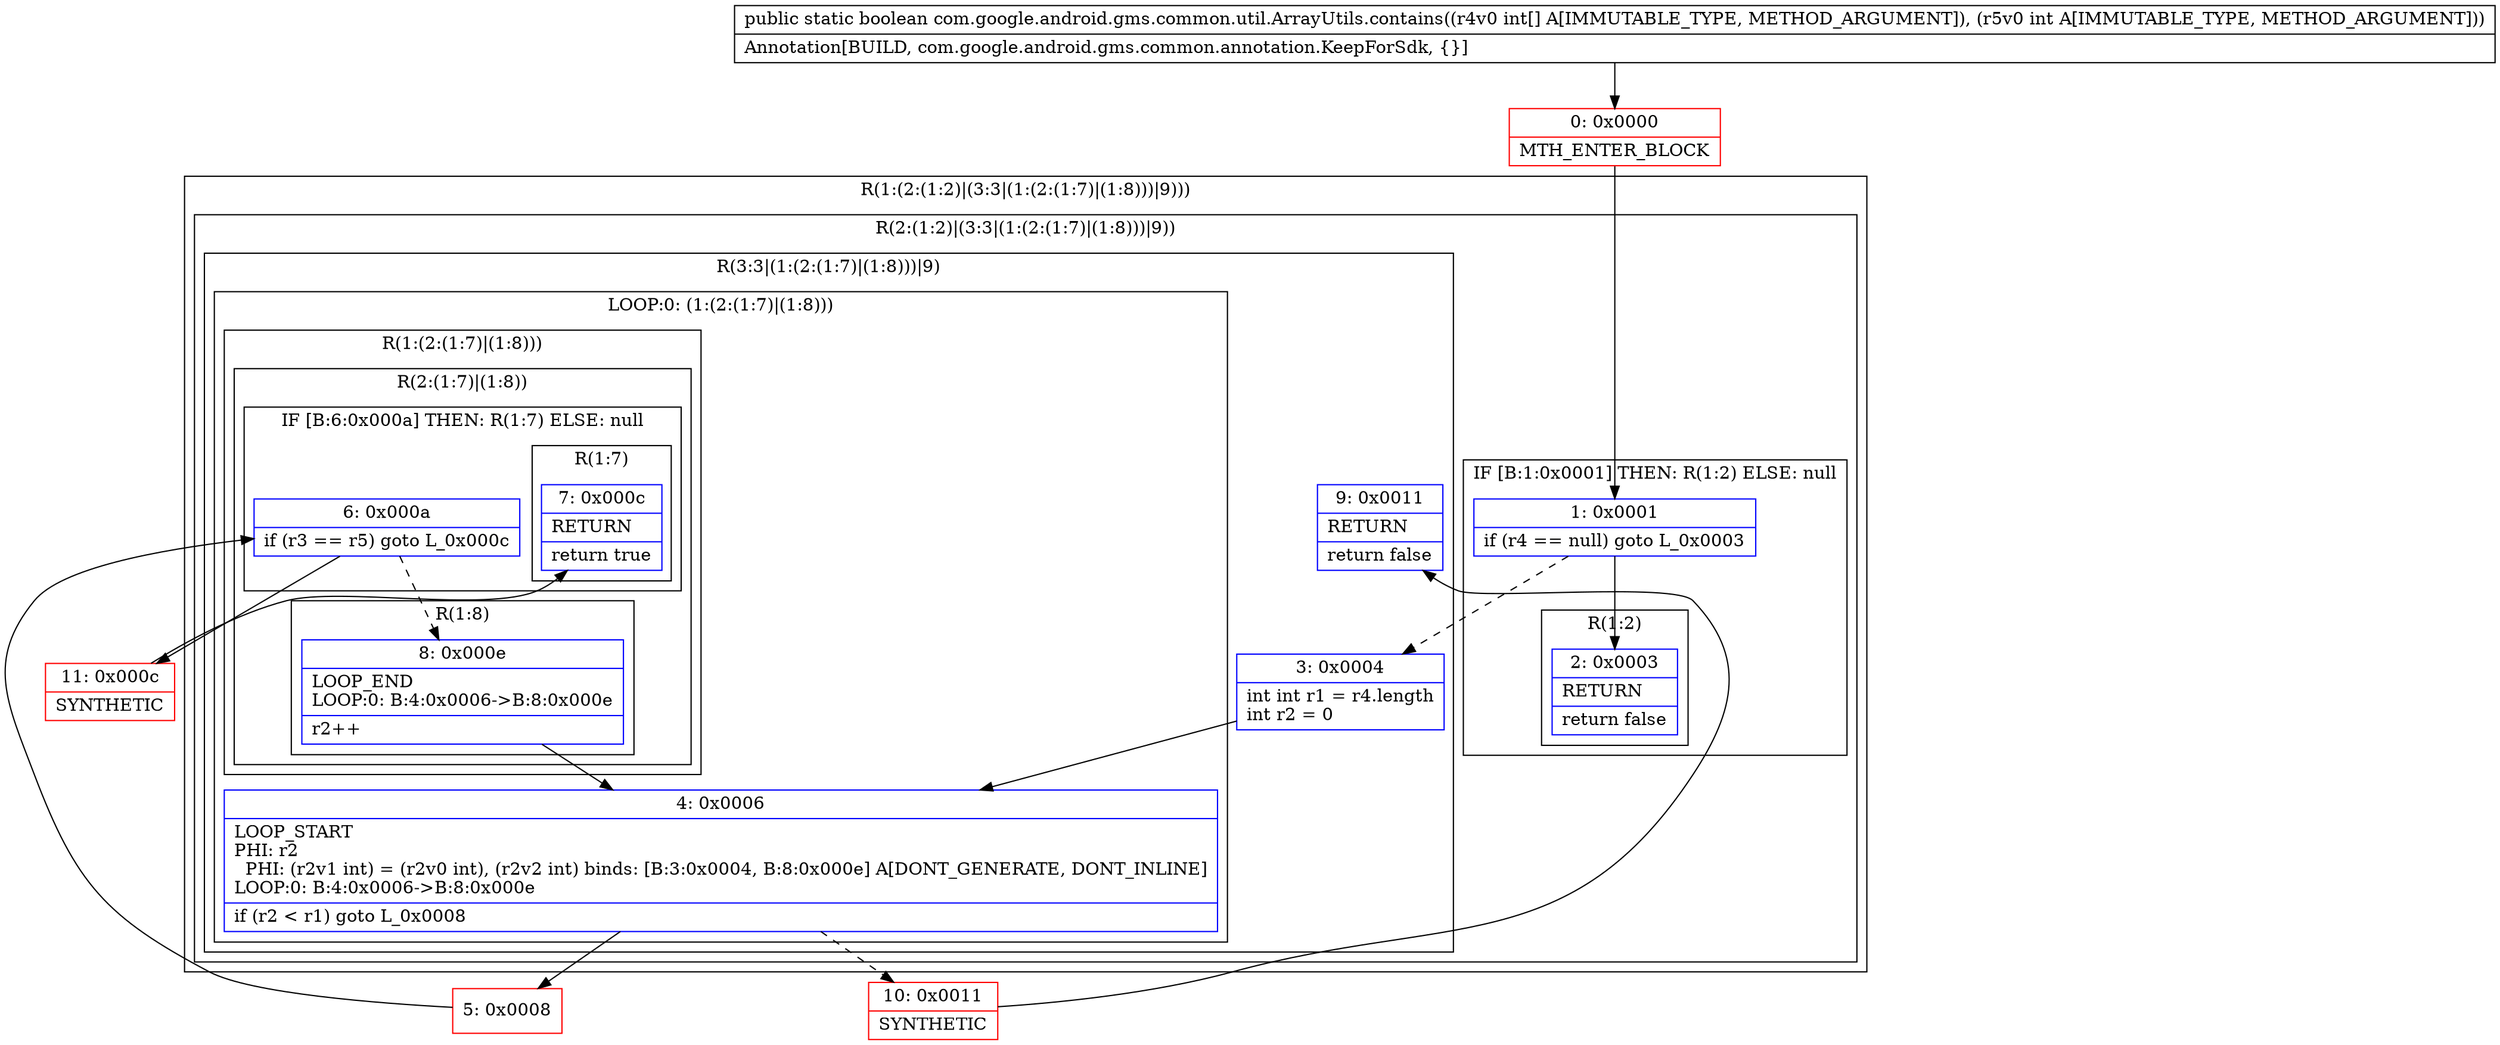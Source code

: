 digraph "CFG forcom.google.android.gms.common.util.ArrayUtils.contains([II)Z" {
subgraph cluster_Region_43773325 {
label = "R(1:(2:(1:2)|(3:3|(1:(2:(1:7)|(1:8)))|9)))";
node [shape=record,color=blue];
subgraph cluster_Region_1242340360 {
label = "R(2:(1:2)|(3:3|(1:(2:(1:7)|(1:8)))|9))";
node [shape=record,color=blue];
subgraph cluster_IfRegion_278582832 {
label = "IF [B:1:0x0001] THEN: R(1:2) ELSE: null";
node [shape=record,color=blue];
Node_1 [shape=record,label="{1\:\ 0x0001|if (r4 == null) goto L_0x0003\l}"];
subgraph cluster_Region_862821671 {
label = "R(1:2)";
node [shape=record,color=blue];
Node_2 [shape=record,label="{2\:\ 0x0003|RETURN\l|return false\l}"];
}
}
subgraph cluster_Region_1420094706 {
label = "R(3:3|(1:(2:(1:7)|(1:8)))|9)";
node [shape=record,color=blue];
Node_3 [shape=record,label="{3\:\ 0x0004|int int r1 = r4.length\lint r2 = 0\l}"];
subgraph cluster_LoopRegion_1858599234 {
label = "LOOP:0: (1:(2:(1:7)|(1:8)))";
node [shape=record,color=blue];
Node_4 [shape=record,label="{4\:\ 0x0006|LOOP_START\lPHI: r2 \l  PHI: (r2v1 int) = (r2v0 int), (r2v2 int) binds: [B:3:0x0004, B:8:0x000e] A[DONT_GENERATE, DONT_INLINE]\lLOOP:0: B:4:0x0006\-\>B:8:0x000e\l|if (r2 \< r1) goto L_0x0008\l}"];
subgraph cluster_Region_1074123854 {
label = "R(1:(2:(1:7)|(1:8)))";
node [shape=record,color=blue];
subgraph cluster_Region_107524392 {
label = "R(2:(1:7)|(1:8))";
node [shape=record,color=blue];
subgraph cluster_IfRegion_1496547431 {
label = "IF [B:6:0x000a] THEN: R(1:7) ELSE: null";
node [shape=record,color=blue];
Node_6 [shape=record,label="{6\:\ 0x000a|if (r3 == r5) goto L_0x000c\l}"];
subgraph cluster_Region_149909482 {
label = "R(1:7)";
node [shape=record,color=blue];
Node_7 [shape=record,label="{7\:\ 0x000c|RETURN\l|return true\l}"];
}
}
subgraph cluster_Region_439514690 {
label = "R(1:8)";
node [shape=record,color=blue];
Node_8 [shape=record,label="{8\:\ 0x000e|LOOP_END\lLOOP:0: B:4:0x0006\-\>B:8:0x000e\l|r2++\l}"];
}
}
}
}
Node_9 [shape=record,label="{9\:\ 0x0011|RETURN\l|return false\l}"];
}
}
}
Node_0 [shape=record,color=red,label="{0\:\ 0x0000|MTH_ENTER_BLOCK\l}"];
Node_5 [shape=record,color=red,label="{5\:\ 0x0008}"];
Node_10 [shape=record,color=red,label="{10\:\ 0x0011|SYNTHETIC\l}"];
Node_11 [shape=record,color=red,label="{11\:\ 0x000c|SYNTHETIC\l}"];
MethodNode[shape=record,label="{public static boolean com.google.android.gms.common.util.ArrayUtils.contains((r4v0 int[] A[IMMUTABLE_TYPE, METHOD_ARGUMENT]), (r5v0 int A[IMMUTABLE_TYPE, METHOD_ARGUMENT]))  | Annotation[BUILD, com.google.android.gms.common.annotation.KeepForSdk, \{\}]\l}"];
MethodNode -> Node_0;
Node_1 -> Node_2;
Node_1 -> Node_3[style=dashed];
Node_3 -> Node_4;
Node_4 -> Node_5;
Node_4 -> Node_10[style=dashed];
Node_6 -> Node_8[style=dashed];
Node_6 -> Node_11;
Node_8 -> Node_4;
Node_0 -> Node_1;
Node_5 -> Node_6;
Node_10 -> Node_9;
Node_11 -> Node_7;
}

